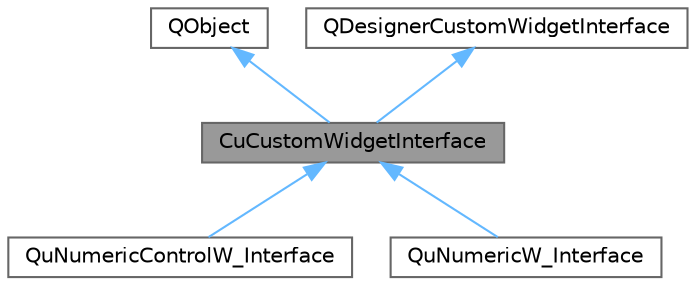 digraph "CuCustomWidgetInterface"
{
 // LATEX_PDF_SIZE
  bgcolor="transparent";
  edge [fontname=Helvetica,fontsize=10,labelfontname=Helvetica,labelfontsize=10];
  node [fontname=Helvetica,fontsize=10,shape=box,height=0.2,width=0.4];
  Node1 [label="CuCustomWidgetInterface",height=0.2,width=0.4,color="gray40", fillcolor="grey60", style="filled", fontcolor="black",tooltip=" "];
  Node2 -> Node1 [dir="back",color="steelblue1",style="solid"];
  Node2 [label="QObject",height=0.2,width=0.4,color="gray40", fillcolor="white", style="filled",tooltip=" "];
  Node3 -> Node1 [dir="back",color="steelblue1",style="solid"];
  Node3 [label="QDesignerCustomWidgetInterface",height=0.2,width=0.4,color="gray40", fillcolor="white", style="filled",tooltip=" "];
  Node1 -> Node4 [dir="back",color="steelblue1",style="solid"];
  Node4 [label="QuNumericControlW_Interface",height=0.2,width=0.4,color="gray40", fillcolor="white", style="filled",URL="$classQuNumericControlW__Interface.html",tooltip=" "];
  Node1 -> Node5 [dir="back",color="steelblue1",style="solid"];
  Node5 [label="QuNumericW_Interface",height=0.2,width=0.4,color="gray40", fillcolor="white", style="filled",URL="$classQuNumericW__Interface.html",tooltip=" "];
}
